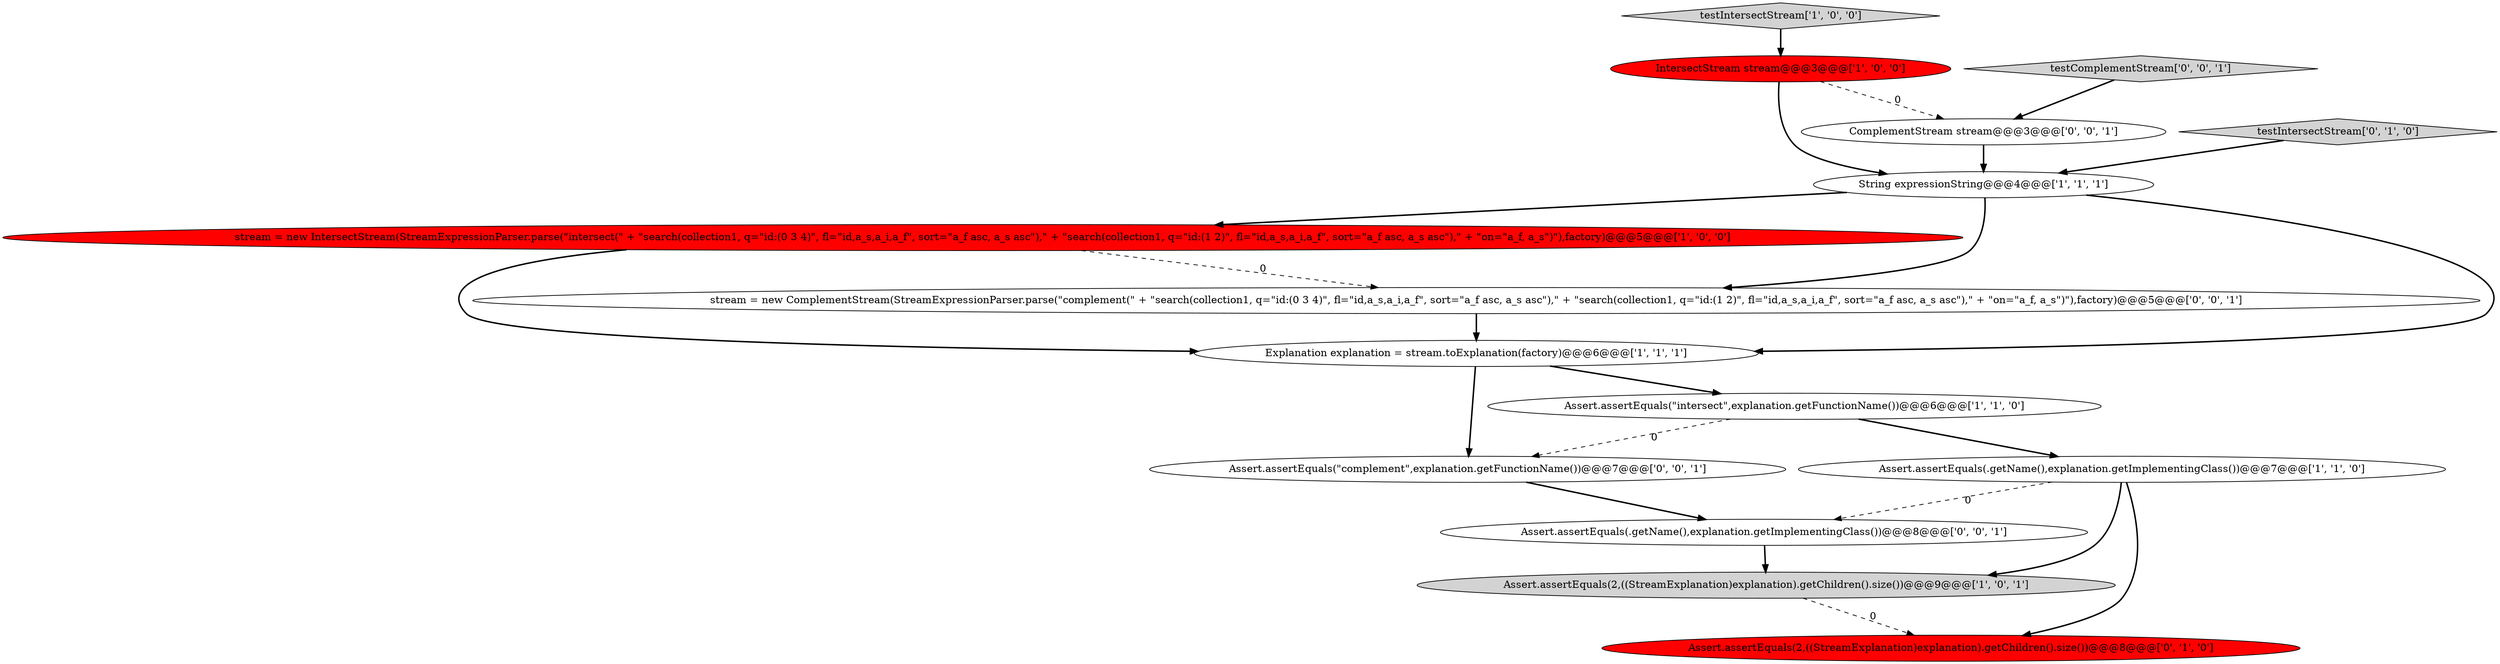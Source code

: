 digraph {
10 [style = filled, label = "ComplementStream stream@@@3@@@['0', '0', '1']", fillcolor = white, shape = ellipse image = "AAA0AAABBB3BBB"];
1 [style = filled, label = "testIntersectStream['1', '0', '0']", fillcolor = lightgray, shape = diamond image = "AAA0AAABBB1BBB"];
5 [style = filled, label = "String expressionString@@@4@@@['1', '1', '1']", fillcolor = white, shape = ellipse image = "AAA0AAABBB1BBB"];
0 [style = filled, label = "stream = new IntersectStream(StreamExpressionParser.parse(\"intersect(\" + \"search(collection1, q=\"id:(0 3 4)\", fl=\"id,a_s,a_i,a_f\", sort=\"a_f asc, a_s asc\"),\" + \"search(collection1, q=\"id:(1 2)\", fl=\"id,a_s,a_i,a_f\", sort=\"a_f asc, a_s asc\"),\" + \"on=\"a_f, a_s\")\"),factory)@@@5@@@['1', '0', '0']", fillcolor = red, shape = ellipse image = "AAA1AAABBB1BBB"];
6 [style = filled, label = "IntersectStream stream@@@3@@@['1', '0', '0']", fillcolor = red, shape = ellipse image = "AAA1AAABBB1BBB"];
7 [style = filled, label = "Assert.assertEquals(2,((StreamExplanation)explanation).getChildren().size())@@@9@@@['1', '0', '1']", fillcolor = lightgray, shape = ellipse image = "AAA0AAABBB1BBB"];
9 [style = filled, label = "testIntersectStream['0', '1', '0']", fillcolor = lightgray, shape = diamond image = "AAA0AAABBB2BBB"];
11 [style = filled, label = "Assert.assertEquals(\"complement\",explanation.getFunctionName())@@@7@@@['0', '0', '1']", fillcolor = white, shape = ellipse image = "AAA0AAABBB3BBB"];
12 [style = filled, label = "stream = new ComplementStream(StreamExpressionParser.parse(\"complement(\" + \"search(collection1, q=\"id:(0 3 4)\", fl=\"id,a_s,a_i,a_f\", sort=\"a_f asc, a_s asc\"),\" + \"search(collection1, q=\"id:(1 2)\", fl=\"id,a_s,a_i,a_f\", sort=\"a_f asc, a_s asc\"),\" + \"on=\"a_f, a_s\")\"),factory)@@@5@@@['0', '0', '1']", fillcolor = white, shape = ellipse image = "AAA0AAABBB3BBB"];
14 [style = filled, label = "testComplementStream['0', '0', '1']", fillcolor = lightgray, shape = diamond image = "AAA0AAABBB3BBB"];
3 [style = filled, label = "Explanation explanation = stream.toExplanation(factory)@@@6@@@['1', '1', '1']", fillcolor = white, shape = ellipse image = "AAA0AAABBB1BBB"];
13 [style = filled, label = "Assert.assertEquals(.getName(),explanation.getImplementingClass())@@@8@@@['0', '0', '1']", fillcolor = white, shape = ellipse image = "AAA0AAABBB3BBB"];
2 [style = filled, label = "Assert.assertEquals(\"intersect\",explanation.getFunctionName())@@@6@@@['1', '1', '0']", fillcolor = white, shape = ellipse image = "AAA0AAABBB1BBB"];
4 [style = filled, label = "Assert.assertEquals(.getName(),explanation.getImplementingClass())@@@7@@@['1', '1', '0']", fillcolor = white, shape = ellipse image = "AAA0AAABBB1BBB"];
8 [style = filled, label = "Assert.assertEquals(2,((StreamExplanation)explanation).getChildren().size())@@@8@@@['0', '1', '0']", fillcolor = red, shape = ellipse image = "AAA1AAABBB2BBB"];
0->3 [style = bold, label=""];
5->3 [style = bold, label=""];
7->8 [style = dashed, label="0"];
3->11 [style = bold, label=""];
14->10 [style = bold, label=""];
0->12 [style = dashed, label="0"];
2->4 [style = bold, label=""];
4->7 [style = bold, label=""];
6->10 [style = dashed, label="0"];
6->5 [style = bold, label=""];
1->6 [style = bold, label=""];
10->5 [style = bold, label=""];
3->2 [style = bold, label=""];
5->0 [style = bold, label=""];
5->12 [style = bold, label=""];
13->7 [style = bold, label=""];
11->13 [style = bold, label=""];
9->5 [style = bold, label=""];
4->8 [style = bold, label=""];
2->11 [style = dashed, label="0"];
12->3 [style = bold, label=""];
4->13 [style = dashed, label="0"];
}
